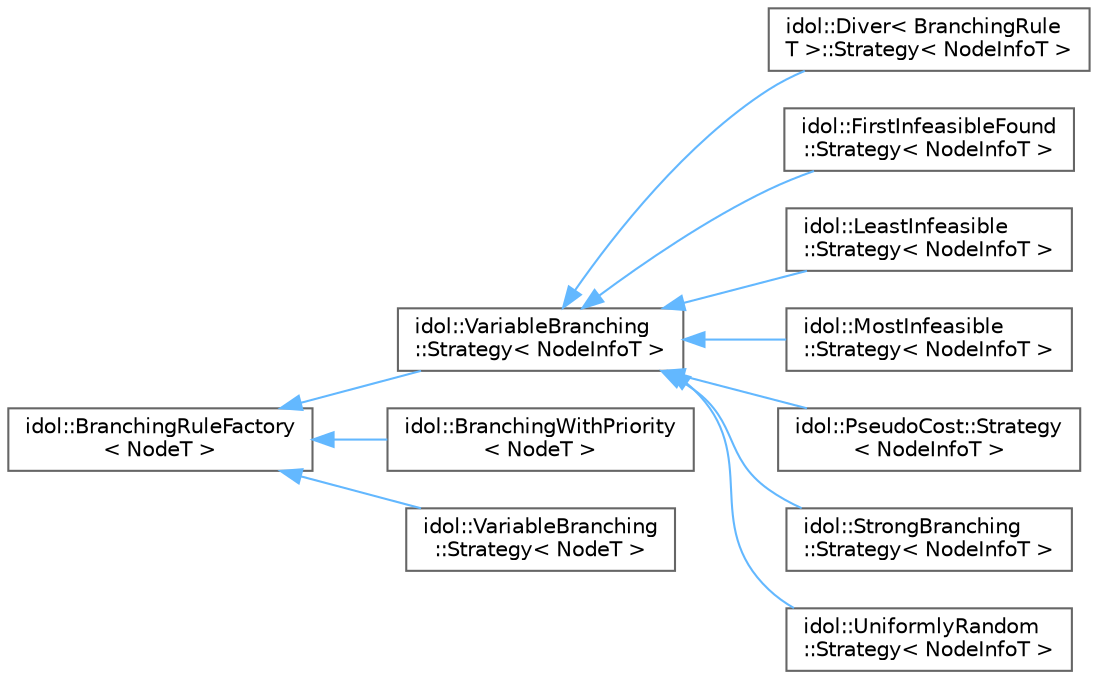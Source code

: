digraph "Graphical Class Hierarchy"
{
 // LATEX_PDF_SIZE
  bgcolor="transparent";
  edge [fontname=Helvetica,fontsize=10,labelfontname=Helvetica,labelfontsize=10];
  node [fontname=Helvetica,fontsize=10,shape=box,height=0.2,width=0.4];
  rankdir="LR";
  Node0 [id="Node000000",label="idol::BranchingRuleFactory\l\< NodeT \>",height=0.2,width=0.4,color="grey40", fillcolor="white", style="filled",URL="$classidol_1_1BranchingRuleFactory.html",tooltip=" "];
  Node0 -> Node1 [id="edge23_Node000000_Node000001",dir="back",color="steelblue1",style="solid",tooltip=" "];
  Node1 [id="Node000001",label="idol::VariableBranching\l::Strategy\< NodeInfoT \>",height=0.2,width=0.4,color="grey40", fillcolor="white", style="filled",URL="$classidol_1_1VariableBranching_1_1Strategy.html",tooltip=" "];
  Node1 -> Node2 [id="edge24_Node000001_Node000002",dir="back",color="steelblue1",style="solid",tooltip=" "];
  Node2 [id="Node000002",label="idol::Diver\< BranchingRule\lT \>::Strategy\< NodeInfoT \>",height=0.2,width=0.4,color="grey40", fillcolor="white", style="filled",URL="$classidol_1_1Diver_1_1Strategy.html",tooltip=" "];
  Node1 -> Node3 [id="edge25_Node000001_Node000003",dir="back",color="steelblue1",style="solid",tooltip=" "];
  Node3 [id="Node000003",label="idol::FirstInfeasibleFound\l::Strategy\< NodeInfoT \>",height=0.2,width=0.4,color="grey40", fillcolor="white", style="filled",URL="$classidol_1_1FirstInfeasibleFound_1_1Strategy.html",tooltip=" "];
  Node1 -> Node4 [id="edge26_Node000001_Node000004",dir="back",color="steelblue1",style="solid",tooltip=" "];
  Node4 [id="Node000004",label="idol::LeastInfeasible\l::Strategy\< NodeInfoT \>",height=0.2,width=0.4,color="grey40", fillcolor="white", style="filled",URL="$classidol_1_1LeastInfeasible_1_1Strategy.html",tooltip=" "];
  Node1 -> Node5 [id="edge27_Node000001_Node000005",dir="back",color="steelblue1",style="solid",tooltip=" "];
  Node5 [id="Node000005",label="idol::MostInfeasible\l::Strategy\< NodeInfoT \>",height=0.2,width=0.4,color="grey40", fillcolor="white", style="filled",URL="$classidol_1_1MostInfeasible_1_1Strategy.html",tooltip=" "];
  Node1 -> Node6 [id="edge28_Node000001_Node000006",dir="back",color="steelblue1",style="solid",tooltip=" "];
  Node6 [id="Node000006",label="idol::PseudoCost::Strategy\l\< NodeInfoT \>",height=0.2,width=0.4,color="grey40", fillcolor="white", style="filled",URL="$classidol_1_1PseudoCost_1_1Strategy.html",tooltip=" "];
  Node1 -> Node7 [id="edge29_Node000001_Node000007",dir="back",color="steelblue1",style="solid",tooltip=" "];
  Node7 [id="Node000007",label="idol::StrongBranching\l::Strategy\< NodeInfoT \>",height=0.2,width=0.4,color="grey40", fillcolor="white", style="filled",URL="$classidol_1_1StrongBranching_1_1Strategy.html",tooltip=" "];
  Node1 -> Node8 [id="edge30_Node000001_Node000008",dir="back",color="steelblue1",style="solid",tooltip=" "];
  Node8 [id="Node000008",label="idol::UniformlyRandom\l::Strategy\< NodeInfoT \>",height=0.2,width=0.4,color="grey40", fillcolor="white", style="filled",URL="$classidol_1_1UniformlyRandom_1_1Strategy.html",tooltip=" "];
  Node0 -> Node9 [id="edge31_Node000000_Node000009",dir="back",color="steelblue1",style="solid",tooltip=" "];
  Node9 [id="Node000009",label="idol::BranchingWithPriority\l\< NodeT \>",height=0.2,width=0.4,color="grey40", fillcolor="white", style="filled",URL="$classidol_1_1BranchingWithPriority.html",tooltip=" "];
  Node0 -> Node10 [id="edge32_Node000000_Node000010",dir="back",color="steelblue1",style="solid",tooltip=" "];
  Node10 [id="Node000010",label="idol::VariableBranching\l::Strategy\< NodeT \>",height=0.2,width=0.4,color="grey40", fillcolor="white", style="filled",URL="$classidol_1_1VariableBranching_1_1Strategy.html",tooltip=" "];
}
